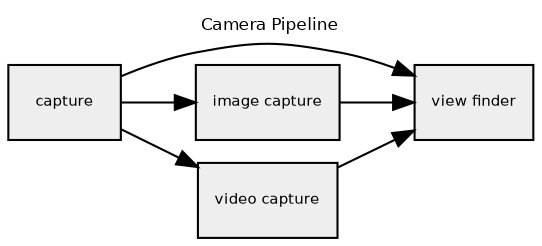 /* dot -Tpng camerabin.dot -o camerabin.png */

digraph camera {
  rankdir=LR;
  fontname="Bitstream Vera Sans";
  fontsize="8";
  labelloc=t;
  nodesep=.15;
  label="Camera Pipeline";
  node [style=filled, fillcolor="#eeeeee", shape=box, fontsize="7", fontname="Bitstream Vera Sans"];
  edge [labelfontsize="7", fontsize="7", labelfontname="Bitstream Vera Sans", fontname="Bitstream Vera Sans"];

  view_finder [ label="view finder" ];
  image_capture [ label="image capture" ];
  video_capture [ label="video capture" ];
  
  capture -> view_finder;
  capture -> image_capture;
  capture -> video_capture;
  image_capture -> view_finder;
  video_capture -> view_finder;
}

